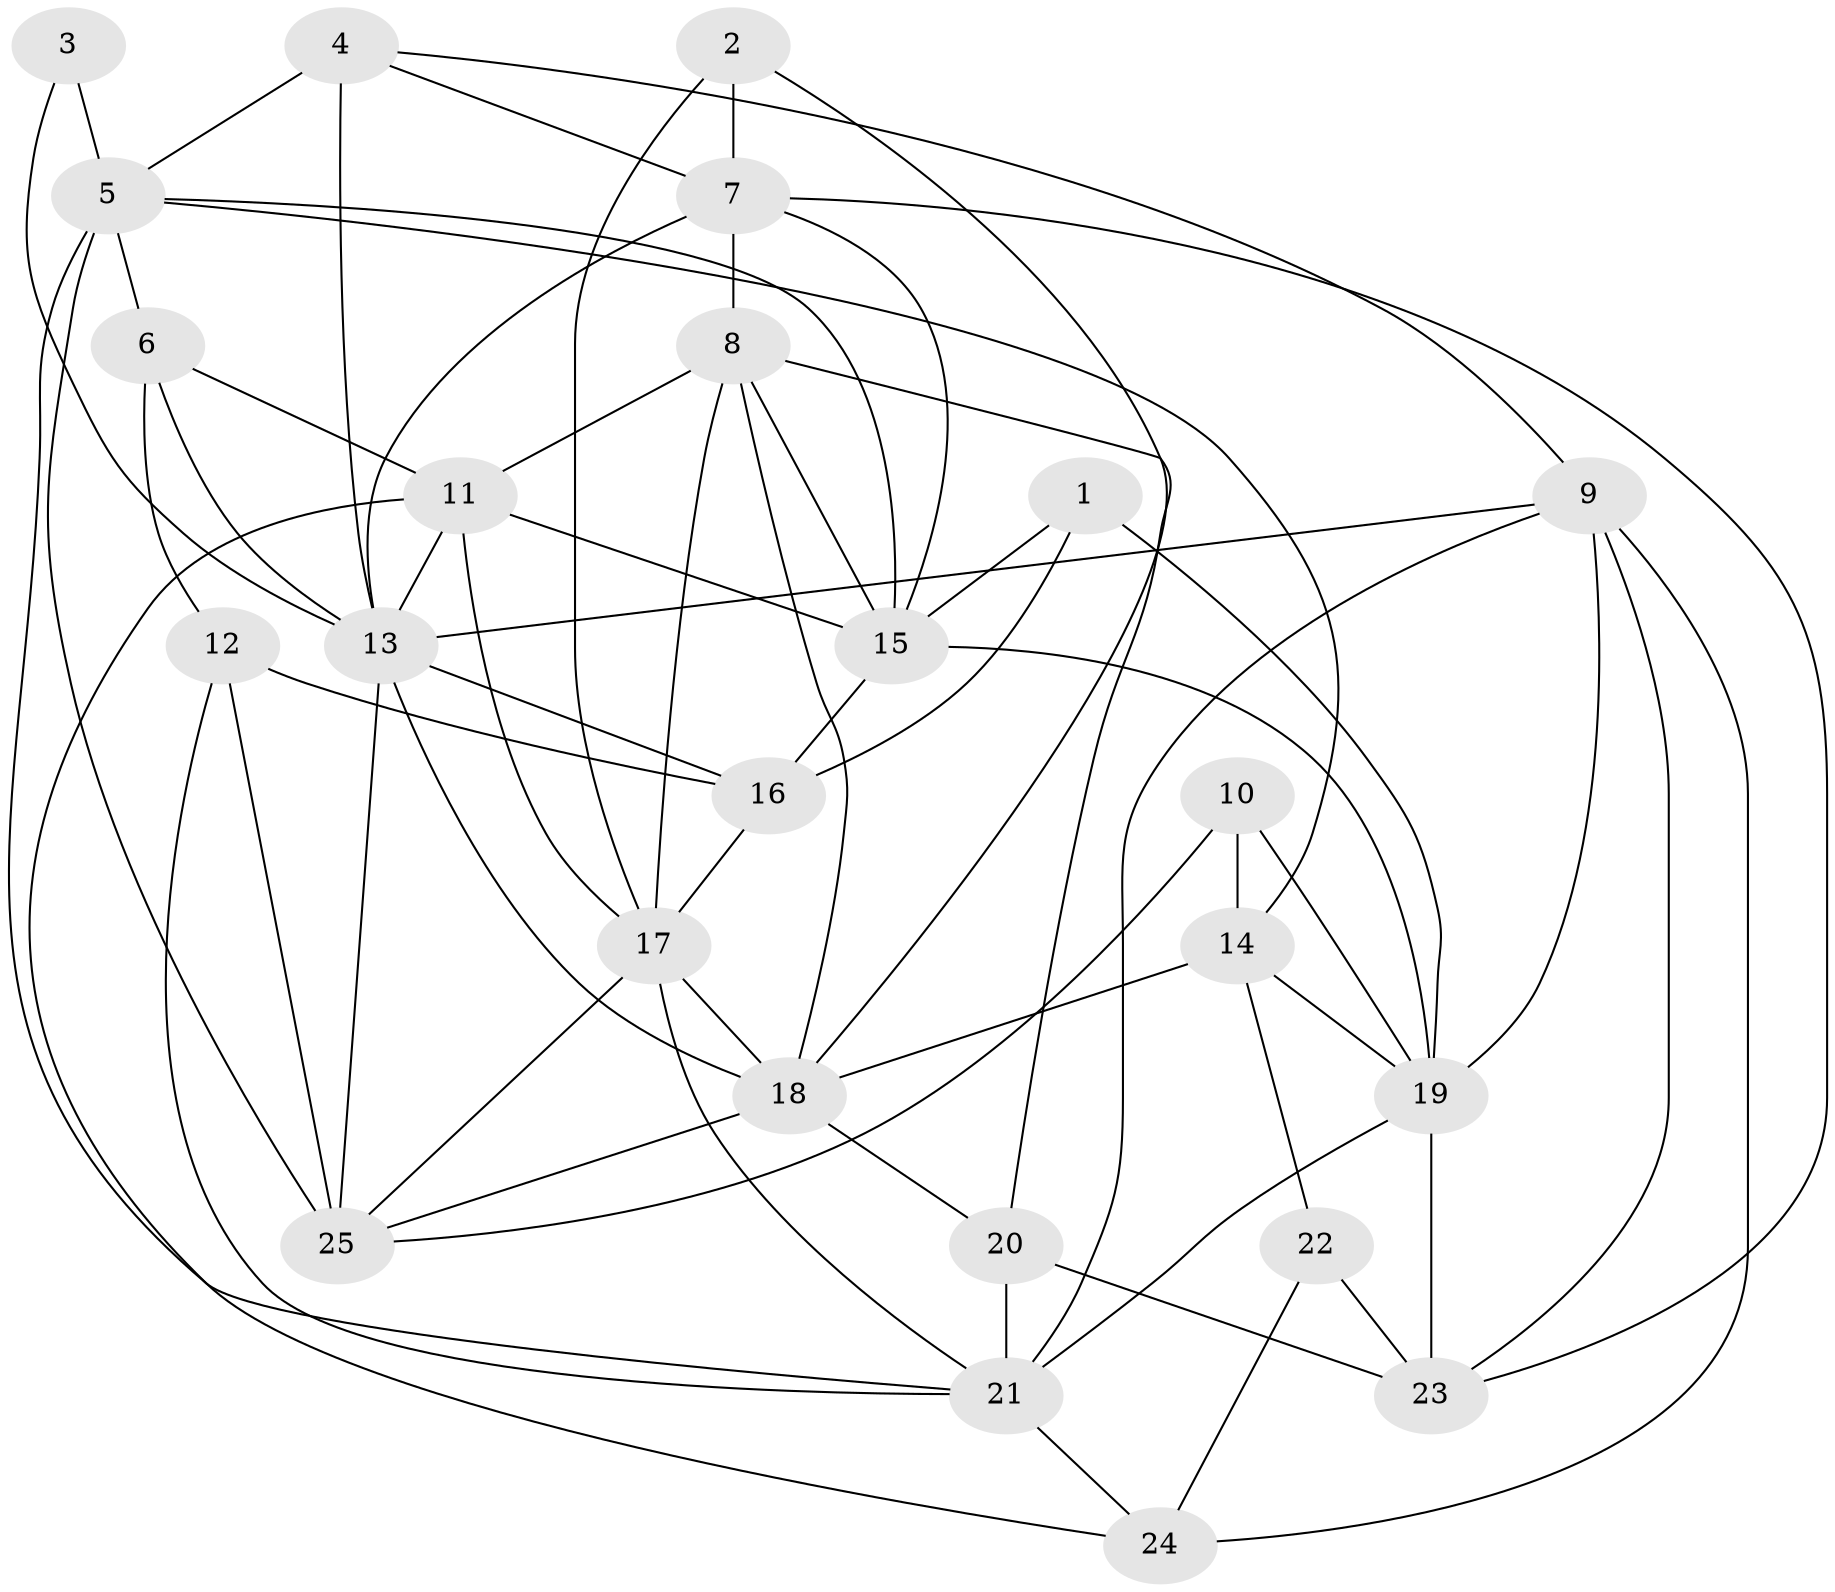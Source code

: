 // original degree distribution, {3: 0.28, 4: 0.38, 5: 0.14, 2: 0.08, 6: 0.08, 8: 0.02, 7: 0.02}
// Generated by graph-tools (version 1.1) at 2025/50/03/09/25 03:50:09]
// undirected, 25 vertices, 65 edges
graph export_dot {
graph [start="1"]
  node [color=gray90,style=filled];
  1;
  2;
  3;
  4;
  5;
  6;
  7;
  8;
  9;
  10;
  11;
  12;
  13;
  14;
  15;
  16;
  17;
  18;
  19;
  20;
  21;
  22;
  23;
  24;
  25;
  1 -- 15 [weight=1.0];
  1 -- 16 [weight=1.0];
  1 -- 19 [weight=1.0];
  2 -- 7 [weight=1.0];
  2 -- 17 [weight=1.0];
  2 -- 18 [weight=1.0];
  3 -- 5 [weight=1.0];
  3 -- 13 [weight=1.0];
  4 -- 5 [weight=1.0];
  4 -- 7 [weight=1.0];
  4 -- 9 [weight=1.0];
  4 -- 13 [weight=1.0];
  5 -- 6 [weight=1.0];
  5 -- 14 [weight=1.0];
  5 -- 15 [weight=1.0];
  5 -- 21 [weight=1.0];
  5 -- 25 [weight=2.0];
  6 -- 11 [weight=1.0];
  6 -- 12 [weight=1.0];
  6 -- 13 [weight=1.0];
  7 -- 8 [weight=1.0];
  7 -- 13 [weight=1.0];
  7 -- 15 [weight=1.0];
  7 -- 23 [weight=1.0];
  8 -- 11 [weight=1.0];
  8 -- 15 [weight=1.0];
  8 -- 17 [weight=1.0];
  8 -- 18 [weight=1.0];
  8 -- 20 [weight=1.0];
  9 -- 13 [weight=1.0];
  9 -- 19 [weight=1.0];
  9 -- 21 [weight=1.0];
  9 -- 23 [weight=1.0];
  9 -- 24 [weight=1.0];
  10 -- 14 [weight=1.0];
  10 -- 19 [weight=1.0];
  10 -- 25 [weight=1.0];
  11 -- 13 [weight=1.0];
  11 -- 15 [weight=1.0];
  11 -- 17 [weight=1.0];
  11 -- 24 [weight=1.0];
  12 -- 16 [weight=1.0];
  12 -- 21 [weight=1.0];
  12 -- 25 [weight=1.0];
  13 -- 16 [weight=2.0];
  13 -- 18 [weight=2.0];
  13 -- 25 [weight=1.0];
  14 -- 18 [weight=1.0];
  14 -- 19 [weight=1.0];
  14 -- 22 [weight=1.0];
  15 -- 16 [weight=1.0];
  15 -- 19 [weight=1.0];
  16 -- 17 [weight=1.0];
  17 -- 18 [weight=1.0];
  17 -- 21 [weight=1.0];
  17 -- 25 [weight=1.0];
  18 -- 20 [weight=1.0];
  18 -- 25 [weight=1.0];
  19 -- 21 [weight=1.0];
  19 -- 23 [weight=1.0];
  20 -- 21 [weight=1.0];
  20 -- 23 [weight=2.0];
  21 -- 24 [weight=1.0];
  22 -- 23 [weight=1.0];
  22 -- 24 [weight=1.0];
}
